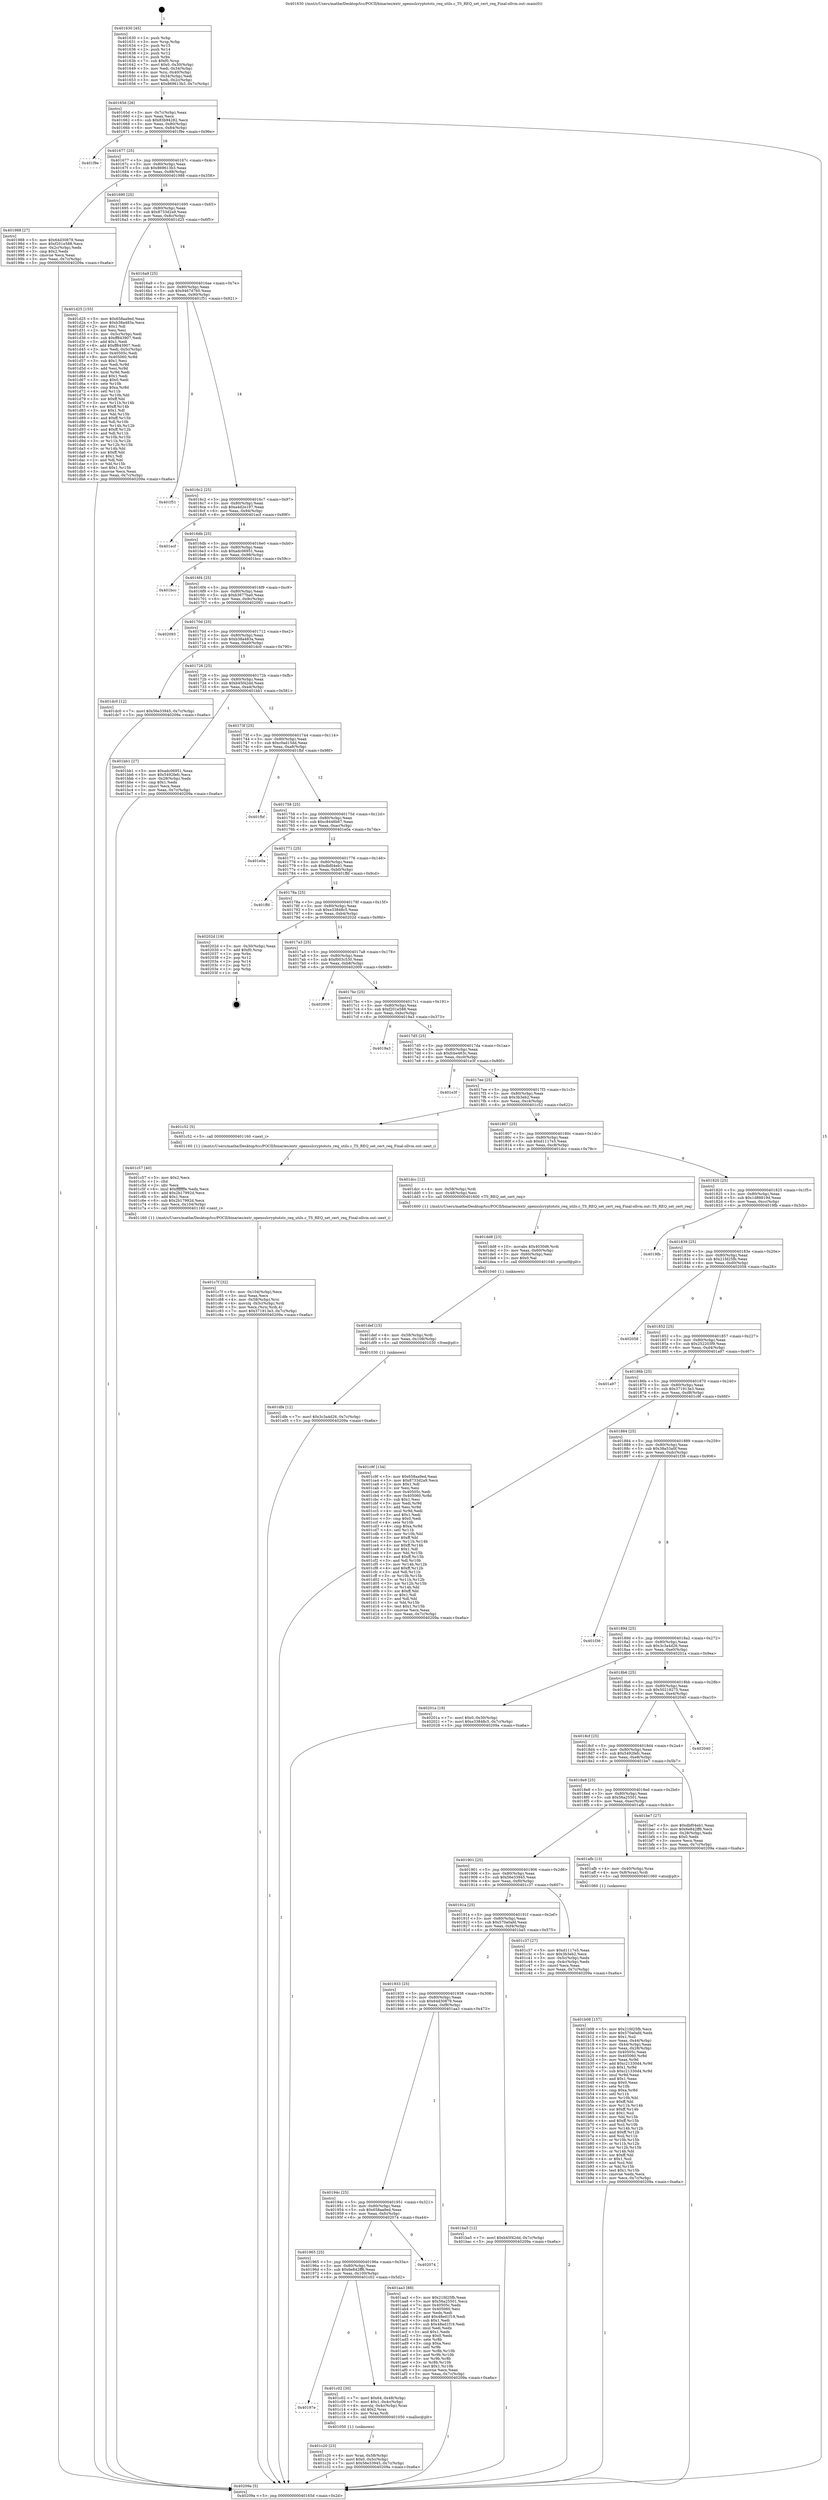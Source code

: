 digraph "0x401630" {
  label = "0x401630 (/mnt/c/Users/mathe/Desktop/tcc/POCII/binaries/extr_opensslcryptotsts_req_utils.c_TS_REQ_set_cert_req_Final-ollvm.out::main(0))"
  labelloc = "t"
  node[shape=record]

  Entry [label="",width=0.3,height=0.3,shape=circle,fillcolor=black,style=filled]
  "0x40165d" [label="{
     0x40165d [26]\l
     | [instrs]\l
     &nbsp;&nbsp;0x40165d \<+3\>: mov -0x7c(%rbp),%eax\l
     &nbsp;&nbsp;0x401660 \<+2\>: mov %eax,%ecx\l
     &nbsp;&nbsp;0x401662 \<+6\>: sub $0x83b94282,%ecx\l
     &nbsp;&nbsp;0x401668 \<+3\>: mov %eax,-0x80(%rbp)\l
     &nbsp;&nbsp;0x40166b \<+6\>: mov %ecx,-0x84(%rbp)\l
     &nbsp;&nbsp;0x401671 \<+6\>: je 0000000000401f9e \<main+0x96e\>\l
  }"]
  "0x401f9e" [label="{
     0x401f9e\l
  }", style=dashed]
  "0x401677" [label="{
     0x401677 [25]\l
     | [instrs]\l
     &nbsp;&nbsp;0x401677 \<+5\>: jmp 000000000040167c \<main+0x4c\>\l
     &nbsp;&nbsp;0x40167c \<+3\>: mov -0x80(%rbp),%eax\l
     &nbsp;&nbsp;0x40167f \<+5\>: sub $0x869613b3,%eax\l
     &nbsp;&nbsp;0x401684 \<+6\>: mov %eax,-0x88(%rbp)\l
     &nbsp;&nbsp;0x40168a \<+6\>: je 0000000000401988 \<main+0x358\>\l
  }"]
  Exit [label="",width=0.3,height=0.3,shape=circle,fillcolor=black,style=filled,peripheries=2]
  "0x401988" [label="{
     0x401988 [27]\l
     | [instrs]\l
     &nbsp;&nbsp;0x401988 \<+5\>: mov $0x64d30879,%eax\l
     &nbsp;&nbsp;0x40198d \<+5\>: mov $0xf201e588,%ecx\l
     &nbsp;&nbsp;0x401992 \<+3\>: mov -0x2c(%rbp),%edx\l
     &nbsp;&nbsp;0x401995 \<+3\>: cmp $0x2,%edx\l
     &nbsp;&nbsp;0x401998 \<+3\>: cmovne %ecx,%eax\l
     &nbsp;&nbsp;0x40199b \<+3\>: mov %eax,-0x7c(%rbp)\l
     &nbsp;&nbsp;0x40199e \<+5\>: jmp 000000000040209a \<main+0xa6a\>\l
  }"]
  "0x401690" [label="{
     0x401690 [25]\l
     | [instrs]\l
     &nbsp;&nbsp;0x401690 \<+5\>: jmp 0000000000401695 \<main+0x65\>\l
     &nbsp;&nbsp;0x401695 \<+3\>: mov -0x80(%rbp),%eax\l
     &nbsp;&nbsp;0x401698 \<+5\>: sub $0x8733d2a9,%eax\l
     &nbsp;&nbsp;0x40169d \<+6\>: mov %eax,-0x8c(%rbp)\l
     &nbsp;&nbsp;0x4016a3 \<+6\>: je 0000000000401d25 \<main+0x6f5\>\l
  }"]
  "0x40209a" [label="{
     0x40209a [5]\l
     | [instrs]\l
     &nbsp;&nbsp;0x40209a \<+5\>: jmp 000000000040165d \<main+0x2d\>\l
  }"]
  "0x401630" [label="{
     0x401630 [45]\l
     | [instrs]\l
     &nbsp;&nbsp;0x401630 \<+1\>: push %rbp\l
     &nbsp;&nbsp;0x401631 \<+3\>: mov %rsp,%rbp\l
     &nbsp;&nbsp;0x401634 \<+2\>: push %r15\l
     &nbsp;&nbsp;0x401636 \<+2\>: push %r14\l
     &nbsp;&nbsp;0x401638 \<+2\>: push %r12\l
     &nbsp;&nbsp;0x40163a \<+1\>: push %rbx\l
     &nbsp;&nbsp;0x40163b \<+7\>: sub $0xf0,%rsp\l
     &nbsp;&nbsp;0x401642 \<+7\>: movl $0x0,-0x30(%rbp)\l
     &nbsp;&nbsp;0x401649 \<+3\>: mov %edi,-0x34(%rbp)\l
     &nbsp;&nbsp;0x40164c \<+4\>: mov %rsi,-0x40(%rbp)\l
     &nbsp;&nbsp;0x401650 \<+3\>: mov -0x34(%rbp),%edi\l
     &nbsp;&nbsp;0x401653 \<+3\>: mov %edi,-0x2c(%rbp)\l
     &nbsp;&nbsp;0x401656 \<+7\>: movl $0x869613b3,-0x7c(%rbp)\l
  }"]
  "0x401dfe" [label="{
     0x401dfe [12]\l
     | [instrs]\l
     &nbsp;&nbsp;0x401dfe \<+7\>: movl $0x3c3a4d26,-0x7c(%rbp)\l
     &nbsp;&nbsp;0x401e05 \<+5\>: jmp 000000000040209a \<main+0xa6a\>\l
  }"]
  "0x401d25" [label="{
     0x401d25 [155]\l
     | [instrs]\l
     &nbsp;&nbsp;0x401d25 \<+5\>: mov $0x658aa9ed,%eax\l
     &nbsp;&nbsp;0x401d2a \<+5\>: mov $0xb38a483a,%ecx\l
     &nbsp;&nbsp;0x401d2f \<+2\>: mov $0x1,%dl\l
     &nbsp;&nbsp;0x401d31 \<+2\>: xor %esi,%esi\l
     &nbsp;&nbsp;0x401d33 \<+3\>: mov -0x5c(%rbp),%edi\l
     &nbsp;&nbsp;0x401d36 \<+6\>: sub $0xff843907,%edi\l
     &nbsp;&nbsp;0x401d3c \<+3\>: add $0x1,%edi\l
     &nbsp;&nbsp;0x401d3f \<+6\>: add $0xff843907,%edi\l
     &nbsp;&nbsp;0x401d45 \<+3\>: mov %edi,-0x5c(%rbp)\l
     &nbsp;&nbsp;0x401d48 \<+7\>: mov 0x40505c,%edi\l
     &nbsp;&nbsp;0x401d4f \<+8\>: mov 0x405060,%r8d\l
     &nbsp;&nbsp;0x401d57 \<+3\>: sub $0x1,%esi\l
     &nbsp;&nbsp;0x401d5a \<+3\>: mov %edi,%r9d\l
     &nbsp;&nbsp;0x401d5d \<+3\>: add %esi,%r9d\l
     &nbsp;&nbsp;0x401d60 \<+4\>: imul %r9d,%edi\l
     &nbsp;&nbsp;0x401d64 \<+3\>: and $0x1,%edi\l
     &nbsp;&nbsp;0x401d67 \<+3\>: cmp $0x0,%edi\l
     &nbsp;&nbsp;0x401d6a \<+4\>: sete %r10b\l
     &nbsp;&nbsp;0x401d6e \<+4\>: cmp $0xa,%r8d\l
     &nbsp;&nbsp;0x401d72 \<+4\>: setl %r11b\l
     &nbsp;&nbsp;0x401d76 \<+3\>: mov %r10b,%bl\l
     &nbsp;&nbsp;0x401d79 \<+3\>: xor $0xff,%bl\l
     &nbsp;&nbsp;0x401d7c \<+3\>: mov %r11b,%r14b\l
     &nbsp;&nbsp;0x401d7f \<+4\>: xor $0xff,%r14b\l
     &nbsp;&nbsp;0x401d83 \<+3\>: xor $0x1,%dl\l
     &nbsp;&nbsp;0x401d86 \<+3\>: mov %bl,%r15b\l
     &nbsp;&nbsp;0x401d89 \<+4\>: and $0xff,%r15b\l
     &nbsp;&nbsp;0x401d8d \<+3\>: and %dl,%r10b\l
     &nbsp;&nbsp;0x401d90 \<+3\>: mov %r14b,%r12b\l
     &nbsp;&nbsp;0x401d93 \<+4\>: and $0xff,%r12b\l
     &nbsp;&nbsp;0x401d97 \<+3\>: and %dl,%r11b\l
     &nbsp;&nbsp;0x401d9a \<+3\>: or %r10b,%r15b\l
     &nbsp;&nbsp;0x401d9d \<+3\>: or %r11b,%r12b\l
     &nbsp;&nbsp;0x401da0 \<+3\>: xor %r12b,%r15b\l
     &nbsp;&nbsp;0x401da3 \<+3\>: or %r14b,%bl\l
     &nbsp;&nbsp;0x401da6 \<+3\>: xor $0xff,%bl\l
     &nbsp;&nbsp;0x401da9 \<+3\>: or $0x1,%dl\l
     &nbsp;&nbsp;0x401dac \<+2\>: and %dl,%bl\l
     &nbsp;&nbsp;0x401dae \<+3\>: or %bl,%r15b\l
     &nbsp;&nbsp;0x401db1 \<+4\>: test $0x1,%r15b\l
     &nbsp;&nbsp;0x401db5 \<+3\>: cmovne %ecx,%eax\l
     &nbsp;&nbsp;0x401db8 \<+3\>: mov %eax,-0x7c(%rbp)\l
     &nbsp;&nbsp;0x401dbb \<+5\>: jmp 000000000040209a \<main+0xa6a\>\l
  }"]
  "0x4016a9" [label="{
     0x4016a9 [25]\l
     | [instrs]\l
     &nbsp;&nbsp;0x4016a9 \<+5\>: jmp 00000000004016ae \<main+0x7e\>\l
     &nbsp;&nbsp;0x4016ae \<+3\>: mov -0x80(%rbp),%eax\l
     &nbsp;&nbsp;0x4016b1 \<+5\>: sub $0x9467d760,%eax\l
     &nbsp;&nbsp;0x4016b6 \<+6\>: mov %eax,-0x90(%rbp)\l
     &nbsp;&nbsp;0x4016bc \<+6\>: je 0000000000401f51 \<main+0x921\>\l
  }"]
  "0x401def" [label="{
     0x401def [15]\l
     | [instrs]\l
     &nbsp;&nbsp;0x401def \<+4\>: mov -0x58(%rbp),%rdi\l
     &nbsp;&nbsp;0x401df3 \<+6\>: mov %eax,-0x108(%rbp)\l
     &nbsp;&nbsp;0x401df9 \<+5\>: call 0000000000401030 \<free@plt\>\l
     | [calls]\l
     &nbsp;&nbsp;0x401030 \{1\} (unknown)\l
  }"]
  "0x401f51" [label="{
     0x401f51\l
  }", style=dashed]
  "0x4016c2" [label="{
     0x4016c2 [25]\l
     | [instrs]\l
     &nbsp;&nbsp;0x4016c2 \<+5\>: jmp 00000000004016c7 \<main+0x97\>\l
     &nbsp;&nbsp;0x4016c7 \<+3\>: mov -0x80(%rbp),%eax\l
     &nbsp;&nbsp;0x4016ca \<+5\>: sub $0xa4d2e197,%eax\l
     &nbsp;&nbsp;0x4016cf \<+6\>: mov %eax,-0x94(%rbp)\l
     &nbsp;&nbsp;0x4016d5 \<+6\>: je 0000000000401ecf \<main+0x89f\>\l
  }"]
  "0x401dd8" [label="{
     0x401dd8 [23]\l
     | [instrs]\l
     &nbsp;&nbsp;0x401dd8 \<+10\>: movabs $0x4030d6,%rdi\l
     &nbsp;&nbsp;0x401de2 \<+3\>: mov %eax,-0x60(%rbp)\l
     &nbsp;&nbsp;0x401de5 \<+3\>: mov -0x60(%rbp),%esi\l
     &nbsp;&nbsp;0x401de8 \<+2\>: mov $0x0,%al\l
     &nbsp;&nbsp;0x401dea \<+5\>: call 0000000000401040 \<printf@plt\>\l
     | [calls]\l
     &nbsp;&nbsp;0x401040 \{1\} (unknown)\l
  }"]
  "0x401ecf" [label="{
     0x401ecf\l
  }", style=dashed]
  "0x4016db" [label="{
     0x4016db [25]\l
     | [instrs]\l
     &nbsp;&nbsp;0x4016db \<+5\>: jmp 00000000004016e0 \<main+0xb0\>\l
     &nbsp;&nbsp;0x4016e0 \<+3\>: mov -0x80(%rbp),%eax\l
     &nbsp;&nbsp;0x4016e3 \<+5\>: sub $0xadc06951,%eax\l
     &nbsp;&nbsp;0x4016e8 \<+6\>: mov %eax,-0x98(%rbp)\l
     &nbsp;&nbsp;0x4016ee \<+6\>: je 0000000000401bcc \<main+0x59c\>\l
  }"]
  "0x401c7f" [label="{
     0x401c7f [32]\l
     | [instrs]\l
     &nbsp;&nbsp;0x401c7f \<+6\>: mov -0x104(%rbp),%ecx\l
     &nbsp;&nbsp;0x401c85 \<+3\>: imul %eax,%ecx\l
     &nbsp;&nbsp;0x401c88 \<+4\>: mov -0x58(%rbp),%rsi\l
     &nbsp;&nbsp;0x401c8c \<+4\>: movslq -0x5c(%rbp),%rdi\l
     &nbsp;&nbsp;0x401c90 \<+3\>: mov %ecx,(%rsi,%rdi,4)\l
     &nbsp;&nbsp;0x401c93 \<+7\>: movl $0x371913e3,-0x7c(%rbp)\l
     &nbsp;&nbsp;0x401c9a \<+5\>: jmp 000000000040209a \<main+0xa6a\>\l
  }"]
  "0x401bcc" [label="{
     0x401bcc\l
  }", style=dashed]
  "0x4016f4" [label="{
     0x4016f4 [25]\l
     | [instrs]\l
     &nbsp;&nbsp;0x4016f4 \<+5\>: jmp 00000000004016f9 \<main+0xc9\>\l
     &nbsp;&nbsp;0x4016f9 \<+3\>: mov -0x80(%rbp),%eax\l
     &nbsp;&nbsp;0x4016fc \<+5\>: sub $0xb3677ba0,%eax\l
     &nbsp;&nbsp;0x401701 \<+6\>: mov %eax,-0x9c(%rbp)\l
     &nbsp;&nbsp;0x401707 \<+6\>: je 0000000000402093 \<main+0xa63\>\l
  }"]
  "0x401c57" [label="{
     0x401c57 [40]\l
     | [instrs]\l
     &nbsp;&nbsp;0x401c57 \<+5\>: mov $0x2,%ecx\l
     &nbsp;&nbsp;0x401c5c \<+1\>: cltd\l
     &nbsp;&nbsp;0x401c5d \<+2\>: idiv %ecx\l
     &nbsp;&nbsp;0x401c5f \<+6\>: imul $0xfffffffe,%edx,%ecx\l
     &nbsp;&nbsp;0x401c65 \<+6\>: add $0x2b17992d,%ecx\l
     &nbsp;&nbsp;0x401c6b \<+3\>: add $0x1,%ecx\l
     &nbsp;&nbsp;0x401c6e \<+6\>: sub $0x2b17992d,%ecx\l
     &nbsp;&nbsp;0x401c74 \<+6\>: mov %ecx,-0x104(%rbp)\l
     &nbsp;&nbsp;0x401c7a \<+5\>: call 0000000000401160 \<next_i\>\l
     | [calls]\l
     &nbsp;&nbsp;0x401160 \{1\} (/mnt/c/Users/mathe/Desktop/tcc/POCII/binaries/extr_opensslcryptotsts_req_utils.c_TS_REQ_set_cert_req_Final-ollvm.out::next_i)\l
  }"]
  "0x402093" [label="{
     0x402093\l
  }", style=dashed]
  "0x40170d" [label="{
     0x40170d [25]\l
     | [instrs]\l
     &nbsp;&nbsp;0x40170d \<+5\>: jmp 0000000000401712 \<main+0xe2\>\l
     &nbsp;&nbsp;0x401712 \<+3\>: mov -0x80(%rbp),%eax\l
     &nbsp;&nbsp;0x401715 \<+5\>: sub $0xb38a483a,%eax\l
     &nbsp;&nbsp;0x40171a \<+6\>: mov %eax,-0xa0(%rbp)\l
     &nbsp;&nbsp;0x401720 \<+6\>: je 0000000000401dc0 \<main+0x790\>\l
  }"]
  "0x401c20" [label="{
     0x401c20 [23]\l
     | [instrs]\l
     &nbsp;&nbsp;0x401c20 \<+4\>: mov %rax,-0x58(%rbp)\l
     &nbsp;&nbsp;0x401c24 \<+7\>: movl $0x0,-0x5c(%rbp)\l
     &nbsp;&nbsp;0x401c2b \<+7\>: movl $0x56e33945,-0x7c(%rbp)\l
     &nbsp;&nbsp;0x401c32 \<+5\>: jmp 000000000040209a \<main+0xa6a\>\l
  }"]
  "0x401dc0" [label="{
     0x401dc0 [12]\l
     | [instrs]\l
     &nbsp;&nbsp;0x401dc0 \<+7\>: movl $0x56e33945,-0x7c(%rbp)\l
     &nbsp;&nbsp;0x401dc7 \<+5\>: jmp 000000000040209a \<main+0xa6a\>\l
  }"]
  "0x401726" [label="{
     0x401726 [25]\l
     | [instrs]\l
     &nbsp;&nbsp;0x401726 \<+5\>: jmp 000000000040172b \<main+0xfb\>\l
     &nbsp;&nbsp;0x40172b \<+3\>: mov -0x80(%rbp),%eax\l
     &nbsp;&nbsp;0x40172e \<+5\>: sub $0xb45f42dd,%eax\l
     &nbsp;&nbsp;0x401733 \<+6\>: mov %eax,-0xa4(%rbp)\l
     &nbsp;&nbsp;0x401739 \<+6\>: je 0000000000401bb1 \<main+0x581\>\l
  }"]
  "0x40197e" [label="{
     0x40197e\l
  }", style=dashed]
  "0x401bb1" [label="{
     0x401bb1 [27]\l
     | [instrs]\l
     &nbsp;&nbsp;0x401bb1 \<+5\>: mov $0xadc06951,%eax\l
     &nbsp;&nbsp;0x401bb6 \<+5\>: mov $0x5492fefc,%ecx\l
     &nbsp;&nbsp;0x401bbb \<+3\>: mov -0x28(%rbp),%edx\l
     &nbsp;&nbsp;0x401bbe \<+3\>: cmp $0x1,%edx\l
     &nbsp;&nbsp;0x401bc1 \<+3\>: cmovl %ecx,%eax\l
     &nbsp;&nbsp;0x401bc4 \<+3\>: mov %eax,-0x7c(%rbp)\l
     &nbsp;&nbsp;0x401bc7 \<+5\>: jmp 000000000040209a \<main+0xa6a\>\l
  }"]
  "0x40173f" [label="{
     0x40173f [25]\l
     | [instrs]\l
     &nbsp;&nbsp;0x40173f \<+5\>: jmp 0000000000401744 \<main+0x114\>\l
     &nbsp;&nbsp;0x401744 \<+3\>: mov -0x80(%rbp),%eax\l
     &nbsp;&nbsp;0x401747 \<+5\>: sub $0xc0ad15dd,%eax\l
     &nbsp;&nbsp;0x40174c \<+6\>: mov %eax,-0xa8(%rbp)\l
     &nbsp;&nbsp;0x401752 \<+6\>: je 0000000000401fbf \<main+0x98f\>\l
  }"]
  "0x401c02" [label="{
     0x401c02 [30]\l
     | [instrs]\l
     &nbsp;&nbsp;0x401c02 \<+7\>: movl $0x64,-0x48(%rbp)\l
     &nbsp;&nbsp;0x401c09 \<+7\>: movl $0x1,-0x4c(%rbp)\l
     &nbsp;&nbsp;0x401c10 \<+4\>: movslq -0x4c(%rbp),%rax\l
     &nbsp;&nbsp;0x401c14 \<+4\>: shl $0x2,%rax\l
     &nbsp;&nbsp;0x401c18 \<+3\>: mov %rax,%rdi\l
     &nbsp;&nbsp;0x401c1b \<+5\>: call 0000000000401050 \<malloc@plt\>\l
     | [calls]\l
     &nbsp;&nbsp;0x401050 \{1\} (unknown)\l
  }"]
  "0x401fbf" [label="{
     0x401fbf\l
  }", style=dashed]
  "0x401758" [label="{
     0x401758 [25]\l
     | [instrs]\l
     &nbsp;&nbsp;0x401758 \<+5\>: jmp 000000000040175d \<main+0x12d\>\l
     &nbsp;&nbsp;0x40175d \<+3\>: mov -0x80(%rbp),%eax\l
     &nbsp;&nbsp;0x401760 \<+5\>: sub $0xc8446b67,%eax\l
     &nbsp;&nbsp;0x401765 \<+6\>: mov %eax,-0xac(%rbp)\l
     &nbsp;&nbsp;0x40176b \<+6\>: je 0000000000401e0a \<main+0x7da\>\l
  }"]
  "0x401965" [label="{
     0x401965 [25]\l
     | [instrs]\l
     &nbsp;&nbsp;0x401965 \<+5\>: jmp 000000000040196a \<main+0x33a\>\l
     &nbsp;&nbsp;0x40196a \<+3\>: mov -0x80(%rbp),%eax\l
     &nbsp;&nbsp;0x40196d \<+5\>: sub $0x6e842ff6,%eax\l
     &nbsp;&nbsp;0x401972 \<+6\>: mov %eax,-0x100(%rbp)\l
     &nbsp;&nbsp;0x401978 \<+6\>: je 0000000000401c02 \<main+0x5d2\>\l
  }"]
  "0x401e0a" [label="{
     0x401e0a\l
  }", style=dashed]
  "0x401771" [label="{
     0x401771 [25]\l
     | [instrs]\l
     &nbsp;&nbsp;0x401771 \<+5\>: jmp 0000000000401776 \<main+0x146\>\l
     &nbsp;&nbsp;0x401776 \<+3\>: mov -0x80(%rbp),%eax\l
     &nbsp;&nbsp;0x401779 \<+5\>: sub $0xdbf04eb1,%eax\l
     &nbsp;&nbsp;0x40177e \<+6\>: mov %eax,-0xb0(%rbp)\l
     &nbsp;&nbsp;0x401784 \<+6\>: je 0000000000401ffd \<main+0x9cd\>\l
  }"]
  "0x402074" [label="{
     0x402074\l
  }", style=dashed]
  "0x401ffd" [label="{
     0x401ffd\l
  }", style=dashed]
  "0x40178a" [label="{
     0x40178a [25]\l
     | [instrs]\l
     &nbsp;&nbsp;0x40178a \<+5\>: jmp 000000000040178f \<main+0x15f\>\l
     &nbsp;&nbsp;0x40178f \<+3\>: mov -0x80(%rbp),%eax\l
     &nbsp;&nbsp;0x401792 \<+5\>: sub $0xe33848c5,%eax\l
     &nbsp;&nbsp;0x401797 \<+6\>: mov %eax,-0xb4(%rbp)\l
     &nbsp;&nbsp;0x40179d \<+6\>: je 000000000040202d \<main+0x9fd\>\l
  }"]
  "0x401b08" [label="{
     0x401b08 [157]\l
     | [instrs]\l
     &nbsp;&nbsp;0x401b08 \<+5\>: mov $0x21fd25fb,%ecx\l
     &nbsp;&nbsp;0x401b0d \<+5\>: mov $0x570a0afd,%edx\l
     &nbsp;&nbsp;0x401b12 \<+3\>: mov $0x1,%sil\l
     &nbsp;&nbsp;0x401b15 \<+3\>: mov %eax,-0x44(%rbp)\l
     &nbsp;&nbsp;0x401b18 \<+3\>: mov -0x44(%rbp),%eax\l
     &nbsp;&nbsp;0x401b1b \<+3\>: mov %eax,-0x28(%rbp)\l
     &nbsp;&nbsp;0x401b1e \<+7\>: mov 0x40505c,%eax\l
     &nbsp;&nbsp;0x401b25 \<+8\>: mov 0x405060,%r8d\l
     &nbsp;&nbsp;0x401b2d \<+3\>: mov %eax,%r9d\l
     &nbsp;&nbsp;0x401b30 \<+7\>: add $0xc21330d4,%r9d\l
     &nbsp;&nbsp;0x401b37 \<+4\>: sub $0x1,%r9d\l
     &nbsp;&nbsp;0x401b3b \<+7\>: sub $0xc21330d4,%r9d\l
     &nbsp;&nbsp;0x401b42 \<+4\>: imul %r9d,%eax\l
     &nbsp;&nbsp;0x401b46 \<+3\>: and $0x1,%eax\l
     &nbsp;&nbsp;0x401b49 \<+3\>: cmp $0x0,%eax\l
     &nbsp;&nbsp;0x401b4c \<+4\>: sete %r10b\l
     &nbsp;&nbsp;0x401b50 \<+4\>: cmp $0xa,%r8d\l
     &nbsp;&nbsp;0x401b54 \<+4\>: setl %r11b\l
     &nbsp;&nbsp;0x401b58 \<+3\>: mov %r10b,%bl\l
     &nbsp;&nbsp;0x401b5b \<+3\>: xor $0xff,%bl\l
     &nbsp;&nbsp;0x401b5e \<+3\>: mov %r11b,%r14b\l
     &nbsp;&nbsp;0x401b61 \<+4\>: xor $0xff,%r14b\l
     &nbsp;&nbsp;0x401b65 \<+4\>: xor $0x1,%sil\l
     &nbsp;&nbsp;0x401b69 \<+3\>: mov %bl,%r15b\l
     &nbsp;&nbsp;0x401b6c \<+4\>: and $0xff,%r15b\l
     &nbsp;&nbsp;0x401b70 \<+3\>: and %sil,%r10b\l
     &nbsp;&nbsp;0x401b73 \<+3\>: mov %r14b,%r12b\l
     &nbsp;&nbsp;0x401b76 \<+4\>: and $0xff,%r12b\l
     &nbsp;&nbsp;0x401b7a \<+3\>: and %sil,%r11b\l
     &nbsp;&nbsp;0x401b7d \<+3\>: or %r10b,%r15b\l
     &nbsp;&nbsp;0x401b80 \<+3\>: or %r11b,%r12b\l
     &nbsp;&nbsp;0x401b83 \<+3\>: xor %r12b,%r15b\l
     &nbsp;&nbsp;0x401b86 \<+3\>: or %r14b,%bl\l
     &nbsp;&nbsp;0x401b89 \<+3\>: xor $0xff,%bl\l
     &nbsp;&nbsp;0x401b8c \<+4\>: or $0x1,%sil\l
     &nbsp;&nbsp;0x401b90 \<+3\>: and %sil,%bl\l
     &nbsp;&nbsp;0x401b93 \<+3\>: or %bl,%r15b\l
     &nbsp;&nbsp;0x401b96 \<+4\>: test $0x1,%r15b\l
     &nbsp;&nbsp;0x401b9a \<+3\>: cmovne %edx,%ecx\l
     &nbsp;&nbsp;0x401b9d \<+3\>: mov %ecx,-0x7c(%rbp)\l
     &nbsp;&nbsp;0x401ba0 \<+5\>: jmp 000000000040209a \<main+0xa6a\>\l
  }"]
  "0x40202d" [label="{
     0x40202d [19]\l
     | [instrs]\l
     &nbsp;&nbsp;0x40202d \<+3\>: mov -0x30(%rbp),%eax\l
     &nbsp;&nbsp;0x402030 \<+7\>: add $0xf0,%rsp\l
     &nbsp;&nbsp;0x402037 \<+1\>: pop %rbx\l
     &nbsp;&nbsp;0x402038 \<+2\>: pop %r12\l
     &nbsp;&nbsp;0x40203a \<+2\>: pop %r14\l
     &nbsp;&nbsp;0x40203c \<+2\>: pop %r15\l
     &nbsp;&nbsp;0x40203e \<+1\>: pop %rbp\l
     &nbsp;&nbsp;0x40203f \<+1\>: ret\l
  }"]
  "0x4017a3" [label="{
     0x4017a3 [25]\l
     | [instrs]\l
     &nbsp;&nbsp;0x4017a3 \<+5\>: jmp 00000000004017a8 \<main+0x178\>\l
     &nbsp;&nbsp;0x4017a8 \<+3\>: mov -0x80(%rbp),%eax\l
     &nbsp;&nbsp;0x4017ab \<+5\>: sub $0xf003c530,%eax\l
     &nbsp;&nbsp;0x4017b0 \<+6\>: mov %eax,-0xb8(%rbp)\l
     &nbsp;&nbsp;0x4017b6 \<+6\>: je 0000000000402009 \<main+0x9d9\>\l
  }"]
  "0x40194c" [label="{
     0x40194c [25]\l
     | [instrs]\l
     &nbsp;&nbsp;0x40194c \<+5\>: jmp 0000000000401951 \<main+0x321\>\l
     &nbsp;&nbsp;0x401951 \<+3\>: mov -0x80(%rbp),%eax\l
     &nbsp;&nbsp;0x401954 \<+5\>: sub $0x658aa9ed,%eax\l
     &nbsp;&nbsp;0x401959 \<+6\>: mov %eax,-0xfc(%rbp)\l
     &nbsp;&nbsp;0x40195f \<+6\>: je 0000000000402074 \<main+0xa44\>\l
  }"]
  "0x402009" [label="{
     0x402009\l
  }", style=dashed]
  "0x4017bc" [label="{
     0x4017bc [25]\l
     | [instrs]\l
     &nbsp;&nbsp;0x4017bc \<+5\>: jmp 00000000004017c1 \<main+0x191\>\l
     &nbsp;&nbsp;0x4017c1 \<+3\>: mov -0x80(%rbp),%eax\l
     &nbsp;&nbsp;0x4017c4 \<+5\>: sub $0xf201e588,%eax\l
     &nbsp;&nbsp;0x4017c9 \<+6\>: mov %eax,-0xbc(%rbp)\l
     &nbsp;&nbsp;0x4017cf \<+6\>: je 00000000004019a3 \<main+0x373\>\l
  }"]
  "0x401aa3" [label="{
     0x401aa3 [88]\l
     | [instrs]\l
     &nbsp;&nbsp;0x401aa3 \<+5\>: mov $0x21fd25fb,%eax\l
     &nbsp;&nbsp;0x401aa8 \<+5\>: mov $0x56a25501,%ecx\l
     &nbsp;&nbsp;0x401aad \<+7\>: mov 0x40505c,%edx\l
     &nbsp;&nbsp;0x401ab4 \<+7\>: mov 0x405060,%esi\l
     &nbsp;&nbsp;0x401abb \<+2\>: mov %edx,%edi\l
     &nbsp;&nbsp;0x401abd \<+6\>: add $0x48ed1f19,%edi\l
     &nbsp;&nbsp;0x401ac3 \<+3\>: sub $0x1,%edi\l
     &nbsp;&nbsp;0x401ac6 \<+6\>: sub $0x48ed1f19,%edi\l
     &nbsp;&nbsp;0x401acc \<+3\>: imul %edi,%edx\l
     &nbsp;&nbsp;0x401acf \<+3\>: and $0x1,%edx\l
     &nbsp;&nbsp;0x401ad2 \<+3\>: cmp $0x0,%edx\l
     &nbsp;&nbsp;0x401ad5 \<+4\>: sete %r8b\l
     &nbsp;&nbsp;0x401ad9 \<+3\>: cmp $0xa,%esi\l
     &nbsp;&nbsp;0x401adc \<+4\>: setl %r9b\l
     &nbsp;&nbsp;0x401ae0 \<+3\>: mov %r8b,%r10b\l
     &nbsp;&nbsp;0x401ae3 \<+3\>: and %r9b,%r10b\l
     &nbsp;&nbsp;0x401ae6 \<+3\>: xor %r9b,%r8b\l
     &nbsp;&nbsp;0x401ae9 \<+3\>: or %r8b,%r10b\l
     &nbsp;&nbsp;0x401aec \<+4\>: test $0x1,%r10b\l
     &nbsp;&nbsp;0x401af0 \<+3\>: cmovne %ecx,%eax\l
     &nbsp;&nbsp;0x401af3 \<+3\>: mov %eax,-0x7c(%rbp)\l
     &nbsp;&nbsp;0x401af6 \<+5\>: jmp 000000000040209a \<main+0xa6a\>\l
  }"]
  "0x4019a3" [label="{
     0x4019a3\l
  }", style=dashed]
  "0x4017d5" [label="{
     0x4017d5 [25]\l
     | [instrs]\l
     &nbsp;&nbsp;0x4017d5 \<+5\>: jmp 00000000004017da \<main+0x1aa\>\l
     &nbsp;&nbsp;0x4017da \<+3\>: mov -0x80(%rbp),%eax\l
     &nbsp;&nbsp;0x4017dd \<+5\>: sub $0xfcbe463c,%eax\l
     &nbsp;&nbsp;0x4017e2 \<+6\>: mov %eax,-0xc0(%rbp)\l
     &nbsp;&nbsp;0x4017e8 \<+6\>: je 0000000000401e3f \<main+0x80f\>\l
  }"]
  "0x401933" [label="{
     0x401933 [25]\l
     | [instrs]\l
     &nbsp;&nbsp;0x401933 \<+5\>: jmp 0000000000401938 \<main+0x308\>\l
     &nbsp;&nbsp;0x401938 \<+3\>: mov -0x80(%rbp),%eax\l
     &nbsp;&nbsp;0x40193b \<+5\>: sub $0x64d30879,%eax\l
     &nbsp;&nbsp;0x401940 \<+6\>: mov %eax,-0xf8(%rbp)\l
     &nbsp;&nbsp;0x401946 \<+6\>: je 0000000000401aa3 \<main+0x473\>\l
  }"]
  "0x401e3f" [label="{
     0x401e3f\l
  }", style=dashed]
  "0x4017ee" [label="{
     0x4017ee [25]\l
     | [instrs]\l
     &nbsp;&nbsp;0x4017ee \<+5\>: jmp 00000000004017f3 \<main+0x1c3\>\l
     &nbsp;&nbsp;0x4017f3 \<+3\>: mov -0x80(%rbp),%eax\l
     &nbsp;&nbsp;0x4017f6 \<+5\>: sub $0x3b3eb2,%eax\l
     &nbsp;&nbsp;0x4017fb \<+6\>: mov %eax,-0xc4(%rbp)\l
     &nbsp;&nbsp;0x401801 \<+6\>: je 0000000000401c52 \<main+0x622\>\l
  }"]
  "0x401ba5" [label="{
     0x401ba5 [12]\l
     | [instrs]\l
     &nbsp;&nbsp;0x401ba5 \<+7\>: movl $0xb45f42dd,-0x7c(%rbp)\l
     &nbsp;&nbsp;0x401bac \<+5\>: jmp 000000000040209a \<main+0xa6a\>\l
  }"]
  "0x401c52" [label="{
     0x401c52 [5]\l
     | [instrs]\l
     &nbsp;&nbsp;0x401c52 \<+5\>: call 0000000000401160 \<next_i\>\l
     | [calls]\l
     &nbsp;&nbsp;0x401160 \{1\} (/mnt/c/Users/mathe/Desktop/tcc/POCII/binaries/extr_opensslcryptotsts_req_utils.c_TS_REQ_set_cert_req_Final-ollvm.out::next_i)\l
  }"]
  "0x401807" [label="{
     0x401807 [25]\l
     | [instrs]\l
     &nbsp;&nbsp;0x401807 \<+5\>: jmp 000000000040180c \<main+0x1dc\>\l
     &nbsp;&nbsp;0x40180c \<+3\>: mov -0x80(%rbp),%eax\l
     &nbsp;&nbsp;0x40180f \<+5\>: sub $0xd1117e5,%eax\l
     &nbsp;&nbsp;0x401814 \<+6\>: mov %eax,-0xc8(%rbp)\l
     &nbsp;&nbsp;0x40181a \<+6\>: je 0000000000401dcc \<main+0x79c\>\l
  }"]
  "0x40191a" [label="{
     0x40191a [25]\l
     | [instrs]\l
     &nbsp;&nbsp;0x40191a \<+5\>: jmp 000000000040191f \<main+0x2ef\>\l
     &nbsp;&nbsp;0x40191f \<+3\>: mov -0x80(%rbp),%eax\l
     &nbsp;&nbsp;0x401922 \<+5\>: sub $0x570a0afd,%eax\l
     &nbsp;&nbsp;0x401927 \<+6\>: mov %eax,-0xf4(%rbp)\l
     &nbsp;&nbsp;0x40192d \<+6\>: je 0000000000401ba5 \<main+0x575\>\l
  }"]
  "0x401dcc" [label="{
     0x401dcc [12]\l
     | [instrs]\l
     &nbsp;&nbsp;0x401dcc \<+4\>: mov -0x58(%rbp),%rdi\l
     &nbsp;&nbsp;0x401dd0 \<+3\>: mov -0x48(%rbp),%esi\l
     &nbsp;&nbsp;0x401dd3 \<+5\>: call 0000000000401600 \<TS_REQ_set_cert_req\>\l
     | [calls]\l
     &nbsp;&nbsp;0x401600 \{1\} (/mnt/c/Users/mathe/Desktop/tcc/POCII/binaries/extr_opensslcryptotsts_req_utils.c_TS_REQ_set_cert_req_Final-ollvm.out::TS_REQ_set_cert_req)\l
  }"]
  "0x401820" [label="{
     0x401820 [25]\l
     | [instrs]\l
     &nbsp;&nbsp;0x401820 \<+5\>: jmp 0000000000401825 \<main+0x1f5\>\l
     &nbsp;&nbsp;0x401825 \<+3\>: mov -0x80(%rbp),%eax\l
     &nbsp;&nbsp;0x401828 \<+5\>: sub $0x1d88819d,%eax\l
     &nbsp;&nbsp;0x40182d \<+6\>: mov %eax,-0xcc(%rbp)\l
     &nbsp;&nbsp;0x401833 \<+6\>: je 00000000004019fb \<main+0x3cb\>\l
  }"]
  "0x401c37" [label="{
     0x401c37 [27]\l
     | [instrs]\l
     &nbsp;&nbsp;0x401c37 \<+5\>: mov $0xd1117e5,%eax\l
     &nbsp;&nbsp;0x401c3c \<+5\>: mov $0x3b3eb2,%ecx\l
     &nbsp;&nbsp;0x401c41 \<+3\>: mov -0x5c(%rbp),%edx\l
     &nbsp;&nbsp;0x401c44 \<+3\>: cmp -0x4c(%rbp),%edx\l
     &nbsp;&nbsp;0x401c47 \<+3\>: cmovl %ecx,%eax\l
     &nbsp;&nbsp;0x401c4a \<+3\>: mov %eax,-0x7c(%rbp)\l
     &nbsp;&nbsp;0x401c4d \<+5\>: jmp 000000000040209a \<main+0xa6a\>\l
  }"]
  "0x4019fb" [label="{
     0x4019fb\l
  }", style=dashed]
  "0x401839" [label="{
     0x401839 [25]\l
     | [instrs]\l
     &nbsp;&nbsp;0x401839 \<+5\>: jmp 000000000040183e \<main+0x20e\>\l
     &nbsp;&nbsp;0x40183e \<+3\>: mov -0x80(%rbp),%eax\l
     &nbsp;&nbsp;0x401841 \<+5\>: sub $0x21fd25fb,%eax\l
     &nbsp;&nbsp;0x401846 \<+6\>: mov %eax,-0xd0(%rbp)\l
     &nbsp;&nbsp;0x40184c \<+6\>: je 0000000000402058 \<main+0xa28\>\l
  }"]
  "0x401901" [label="{
     0x401901 [25]\l
     | [instrs]\l
     &nbsp;&nbsp;0x401901 \<+5\>: jmp 0000000000401906 \<main+0x2d6\>\l
     &nbsp;&nbsp;0x401906 \<+3\>: mov -0x80(%rbp),%eax\l
     &nbsp;&nbsp;0x401909 \<+5\>: sub $0x56e33945,%eax\l
     &nbsp;&nbsp;0x40190e \<+6\>: mov %eax,-0xf0(%rbp)\l
     &nbsp;&nbsp;0x401914 \<+6\>: je 0000000000401c37 \<main+0x607\>\l
  }"]
  "0x402058" [label="{
     0x402058\l
  }", style=dashed]
  "0x401852" [label="{
     0x401852 [25]\l
     | [instrs]\l
     &nbsp;&nbsp;0x401852 \<+5\>: jmp 0000000000401857 \<main+0x227\>\l
     &nbsp;&nbsp;0x401857 \<+3\>: mov -0x80(%rbp),%eax\l
     &nbsp;&nbsp;0x40185a \<+5\>: sub $0x252203f9,%eax\l
     &nbsp;&nbsp;0x40185f \<+6\>: mov %eax,-0xd4(%rbp)\l
     &nbsp;&nbsp;0x401865 \<+6\>: je 0000000000401a97 \<main+0x467\>\l
  }"]
  "0x401afb" [label="{
     0x401afb [13]\l
     | [instrs]\l
     &nbsp;&nbsp;0x401afb \<+4\>: mov -0x40(%rbp),%rax\l
     &nbsp;&nbsp;0x401aff \<+4\>: mov 0x8(%rax),%rdi\l
     &nbsp;&nbsp;0x401b03 \<+5\>: call 0000000000401060 \<atoi@plt\>\l
     | [calls]\l
     &nbsp;&nbsp;0x401060 \{1\} (unknown)\l
  }"]
  "0x401a97" [label="{
     0x401a97\l
  }", style=dashed]
  "0x40186b" [label="{
     0x40186b [25]\l
     | [instrs]\l
     &nbsp;&nbsp;0x40186b \<+5\>: jmp 0000000000401870 \<main+0x240\>\l
     &nbsp;&nbsp;0x401870 \<+3\>: mov -0x80(%rbp),%eax\l
     &nbsp;&nbsp;0x401873 \<+5\>: sub $0x371913e3,%eax\l
     &nbsp;&nbsp;0x401878 \<+6\>: mov %eax,-0xd8(%rbp)\l
     &nbsp;&nbsp;0x40187e \<+6\>: je 0000000000401c9f \<main+0x66f\>\l
  }"]
  "0x4018e8" [label="{
     0x4018e8 [25]\l
     | [instrs]\l
     &nbsp;&nbsp;0x4018e8 \<+5\>: jmp 00000000004018ed \<main+0x2bd\>\l
     &nbsp;&nbsp;0x4018ed \<+3\>: mov -0x80(%rbp),%eax\l
     &nbsp;&nbsp;0x4018f0 \<+5\>: sub $0x56a25501,%eax\l
     &nbsp;&nbsp;0x4018f5 \<+6\>: mov %eax,-0xec(%rbp)\l
     &nbsp;&nbsp;0x4018fb \<+6\>: je 0000000000401afb \<main+0x4cb\>\l
  }"]
  "0x401c9f" [label="{
     0x401c9f [134]\l
     | [instrs]\l
     &nbsp;&nbsp;0x401c9f \<+5\>: mov $0x658aa9ed,%eax\l
     &nbsp;&nbsp;0x401ca4 \<+5\>: mov $0x8733d2a9,%ecx\l
     &nbsp;&nbsp;0x401ca9 \<+2\>: mov $0x1,%dl\l
     &nbsp;&nbsp;0x401cab \<+2\>: xor %esi,%esi\l
     &nbsp;&nbsp;0x401cad \<+7\>: mov 0x40505c,%edi\l
     &nbsp;&nbsp;0x401cb4 \<+8\>: mov 0x405060,%r8d\l
     &nbsp;&nbsp;0x401cbc \<+3\>: sub $0x1,%esi\l
     &nbsp;&nbsp;0x401cbf \<+3\>: mov %edi,%r9d\l
     &nbsp;&nbsp;0x401cc2 \<+3\>: add %esi,%r9d\l
     &nbsp;&nbsp;0x401cc5 \<+4\>: imul %r9d,%edi\l
     &nbsp;&nbsp;0x401cc9 \<+3\>: and $0x1,%edi\l
     &nbsp;&nbsp;0x401ccc \<+3\>: cmp $0x0,%edi\l
     &nbsp;&nbsp;0x401ccf \<+4\>: sete %r10b\l
     &nbsp;&nbsp;0x401cd3 \<+4\>: cmp $0xa,%r8d\l
     &nbsp;&nbsp;0x401cd7 \<+4\>: setl %r11b\l
     &nbsp;&nbsp;0x401cdb \<+3\>: mov %r10b,%bl\l
     &nbsp;&nbsp;0x401cde \<+3\>: xor $0xff,%bl\l
     &nbsp;&nbsp;0x401ce1 \<+3\>: mov %r11b,%r14b\l
     &nbsp;&nbsp;0x401ce4 \<+4\>: xor $0xff,%r14b\l
     &nbsp;&nbsp;0x401ce8 \<+3\>: xor $0x1,%dl\l
     &nbsp;&nbsp;0x401ceb \<+3\>: mov %bl,%r15b\l
     &nbsp;&nbsp;0x401cee \<+4\>: and $0xff,%r15b\l
     &nbsp;&nbsp;0x401cf2 \<+3\>: and %dl,%r10b\l
     &nbsp;&nbsp;0x401cf5 \<+3\>: mov %r14b,%r12b\l
     &nbsp;&nbsp;0x401cf8 \<+4\>: and $0xff,%r12b\l
     &nbsp;&nbsp;0x401cfc \<+3\>: and %dl,%r11b\l
     &nbsp;&nbsp;0x401cff \<+3\>: or %r10b,%r15b\l
     &nbsp;&nbsp;0x401d02 \<+3\>: or %r11b,%r12b\l
     &nbsp;&nbsp;0x401d05 \<+3\>: xor %r12b,%r15b\l
     &nbsp;&nbsp;0x401d08 \<+3\>: or %r14b,%bl\l
     &nbsp;&nbsp;0x401d0b \<+3\>: xor $0xff,%bl\l
     &nbsp;&nbsp;0x401d0e \<+3\>: or $0x1,%dl\l
     &nbsp;&nbsp;0x401d11 \<+2\>: and %dl,%bl\l
     &nbsp;&nbsp;0x401d13 \<+3\>: or %bl,%r15b\l
     &nbsp;&nbsp;0x401d16 \<+4\>: test $0x1,%r15b\l
     &nbsp;&nbsp;0x401d1a \<+3\>: cmovne %ecx,%eax\l
     &nbsp;&nbsp;0x401d1d \<+3\>: mov %eax,-0x7c(%rbp)\l
     &nbsp;&nbsp;0x401d20 \<+5\>: jmp 000000000040209a \<main+0xa6a\>\l
  }"]
  "0x401884" [label="{
     0x401884 [25]\l
     | [instrs]\l
     &nbsp;&nbsp;0x401884 \<+5\>: jmp 0000000000401889 \<main+0x259\>\l
     &nbsp;&nbsp;0x401889 \<+3\>: mov -0x80(%rbp),%eax\l
     &nbsp;&nbsp;0x40188c \<+5\>: sub $0x38a53a0f,%eax\l
     &nbsp;&nbsp;0x401891 \<+6\>: mov %eax,-0xdc(%rbp)\l
     &nbsp;&nbsp;0x401897 \<+6\>: je 0000000000401f36 \<main+0x906\>\l
  }"]
  "0x401be7" [label="{
     0x401be7 [27]\l
     | [instrs]\l
     &nbsp;&nbsp;0x401be7 \<+5\>: mov $0xdbf04eb1,%eax\l
     &nbsp;&nbsp;0x401bec \<+5\>: mov $0x6e842ff6,%ecx\l
     &nbsp;&nbsp;0x401bf1 \<+3\>: mov -0x28(%rbp),%edx\l
     &nbsp;&nbsp;0x401bf4 \<+3\>: cmp $0x0,%edx\l
     &nbsp;&nbsp;0x401bf7 \<+3\>: cmove %ecx,%eax\l
     &nbsp;&nbsp;0x401bfa \<+3\>: mov %eax,-0x7c(%rbp)\l
     &nbsp;&nbsp;0x401bfd \<+5\>: jmp 000000000040209a \<main+0xa6a\>\l
  }"]
  "0x401f36" [label="{
     0x401f36\l
  }", style=dashed]
  "0x40189d" [label="{
     0x40189d [25]\l
     | [instrs]\l
     &nbsp;&nbsp;0x40189d \<+5\>: jmp 00000000004018a2 \<main+0x272\>\l
     &nbsp;&nbsp;0x4018a2 \<+3\>: mov -0x80(%rbp),%eax\l
     &nbsp;&nbsp;0x4018a5 \<+5\>: sub $0x3c3a4d26,%eax\l
     &nbsp;&nbsp;0x4018aa \<+6\>: mov %eax,-0xe0(%rbp)\l
     &nbsp;&nbsp;0x4018b0 \<+6\>: je 000000000040201a \<main+0x9ea\>\l
  }"]
  "0x4018cf" [label="{
     0x4018cf [25]\l
     | [instrs]\l
     &nbsp;&nbsp;0x4018cf \<+5\>: jmp 00000000004018d4 \<main+0x2a4\>\l
     &nbsp;&nbsp;0x4018d4 \<+3\>: mov -0x80(%rbp),%eax\l
     &nbsp;&nbsp;0x4018d7 \<+5\>: sub $0x5492fefc,%eax\l
     &nbsp;&nbsp;0x4018dc \<+6\>: mov %eax,-0xe8(%rbp)\l
     &nbsp;&nbsp;0x4018e2 \<+6\>: je 0000000000401be7 \<main+0x5b7\>\l
  }"]
  "0x40201a" [label="{
     0x40201a [19]\l
     | [instrs]\l
     &nbsp;&nbsp;0x40201a \<+7\>: movl $0x0,-0x30(%rbp)\l
     &nbsp;&nbsp;0x402021 \<+7\>: movl $0xe33848c5,-0x7c(%rbp)\l
     &nbsp;&nbsp;0x402028 \<+5\>: jmp 000000000040209a \<main+0xa6a\>\l
  }"]
  "0x4018b6" [label="{
     0x4018b6 [25]\l
     | [instrs]\l
     &nbsp;&nbsp;0x4018b6 \<+5\>: jmp 00000000004018bb \<main+0x28b\>\l
     &nbsp;&nbsp;0x4018bb \<+3\>: mov -0x80(%rbp),%eax\l
     &nbsp;&nbsp;0x4018be \<+5\>: sub $0x50218275,%eax\l
     &nbsp;&nbsp;0x4018c3 \<+6\>: mov %eax,-0xe4(%rbp)\l
     &nbsp;&nbsp;0x4018c9 \<+6\>: je 0000000000402040 \<main+0xa10\>\l
  }"]
  "0x402040" [label="{
     0x402040\l
  }", style=dashed]
  Entry -> "0x401630" [label=" 1"]
  "0x40165d" -> "0x401f9e" [label=" 0"]
  "0x40165d" -> "0x401677" [label=" 16"]
  "0x40202d" -> Exit [label=" 1"]
  "0x401677" -> "0x401988" [label=" 1"]
  "0x401677" -> "0x401690" [label=" 15"]
  "0x401988" -> "0x40209a" [label=" 1"]
  "0x401630" -> "0x40165d" [label=" 1"]
  "0x40209a" -> "0x40165d" [label=" 15"]
  "0x40201a" -> "0x40209a" [label=" 1"]
  "0x401690" -> "0x401d25" [label=" 1"]
  "0x401690" -> "0x4016a9" [label=" 14"]
  "0x401dfe" -> "0x40209a" [label=" 1"]
  "0x4016a9" -> "0x401f51" [label=" 0"]
  "0x4016a9" -> "0x4016c2" [label=" 14"]
  "0x401def" -> "0x401dfe" [label=" 1"]
  "0x4016c2" -> "0x401ecf" [label=" 0"]
  "0x4016c2" -> "0x4016db" [label=" 14"]
  "0x401dd8" -> "0x401def" [label=" 1"]
  "0x4016db" -> "0x401bcc" [label=" 0"]
  "0x4016db" -> "0x4016f4" [label=" 14"]
  "0x401dcc" -> "0x401dd8" [label=" 1"]
  "0x4016f4" -> "0x402093" [label=" 0"]
  "0x4016f4" -> "0x40170d" [label=" 14"]
  "0x401dc0" -> "0x40209a" [label=" 1"]
  "0x40170d" -> "0x401dc0" [label=" 1"]
  "0x40170d" -> "0x401726" [label=" 13"]
  "0x401d25" -> "0x40209a" [label=" 1"]
  "0x401726" -> "0x401bb1" [label=" 1"]
  "0x401726" -> "0x40173f" [label=" 12"]
  "0x401c9f" -> "0x40209a" [label=" 1"]
  "0x40173f" -> "0x401fbf" [label=" 0"]
  "0x40173f" -> "0x401758" [label=" 12"]
  "0x401c7f" -> "0x40209a" [label=" 1"]
  "0x401758" -> "0x401e0a" [label=" 0"]
  "0x401758" -> "0x401771" [label=" 12"]
  "0x401c52" -> "0x401c57" [label=" 1"]
  "0x401771" -> "0x401ffd" [label=" 0"]
  "0x401771" -> "0x40178a" [label=" 12"]
  "0x401c37" -> "0x40209a" [label=" 2"]
  "0x40178a" -> "0x40202d" [label=" 1"]
  "0x40178a" -> "0x4017a3" [label=" 11"]
  "0x401c02" -> "0x401c20" [label=" 1"]
  "0x4017a3" -> "0x402009" [label=" 0"]
  "0x4017a3" -> "0x4017bc" [label=" 11"]
  "0x401965" -> "0x40197e" [label=" 0"]
  "0x4017bc" -> "0x4019a3" [label=" 0"]
  "0x4017bc" -> "0x4017d5" [label=" 11"]
  "0x401965" -> "0x401c02" [label=" 1"]
  "0x4017d5" -> "0x401e3f" [label=" 0"]
  "0x4017d5" -> "0x4017ee" [label=" 11"]
  "0x40194c" -> "0x401965" [label=" 1"]
  "0x4017ee" -> "0x401c52" [label=" 1"]
  "0x4017ee" -> "0x401807" [label=" 10"]
  "0x40194c" -> "0x402074" [label=" 0"]
  "0x401807" -> "0x401dcc" [label=" 1"]
  "0x401807" -> "0x401820" [label=" 9"]
  "0x401be7" -> "0x40209a" [label=" 1"]
  "0x401820" -> "0x4019fb" [label=" 0"]
  "0x401820" -> "0x401839" [label=" 9"]
  "0x401bb1" -> "0x40209a" [label=" 1"]
  "0x401839" -> "0x402058" [label=" 0"]
  "0x401839" -> "0x401852" [label=" 9"]
  "0x401b08" -> "0x40209a" [label=" 1"]
  "0x401852" -> "0x401a97" [label=" 0"]
  "0x401852" -> "0x40186b" [label=" 9"]
  "0x401afb" -> "0x401b08" [label=" 1"]
  "0x40186b" -> "0x401c9f" [label=" 1"]
  "0x40186b" -> "0x401884" [label=" 8"]
  "0x401933" -> "0x40194c" [label=" 1"]
  "0x401884" -> "0x401f36" [label=" 0"]
  "0x401884" -> "0x40189d" [label=" 8"]
  "0x401933" -> "0x401aa3" [label=" 1"]
  "0x40189d" -> "0x40201a" [label=" 1"]
  "0x40189d" -> "0x4018b6" [label=" 7"]
  "0x40191a" -> "0x401933" [label=" 2"]
  "0x4018b6" -> "0x402040" [label=" 0"]
  "0x4018b6" -> "0x4018cf" [label=" 7"]
  "0x401c57" -> "0x401c7f" [label=" 1"]
  "0x4018cf" -> "0x401be7" [label=" 1"]
  "0x4018cf" -> "0x4018e8" [label=" 6"]
  "0x401aa3" -> "0x40209a" [label=" 1"]
  "0x4018e8" -> "0x401afb" [label=" 1"]
  "0x4018e8" -> "0x401901" [label=" 5"]
  "0x401ba5" -> "0x40209a" [label=" 1"]
  "0x401901" -> "0x401c37" [label=" 2"]
  "0x401901" -> "0x40191a" [label=" 3"]
  "0x401c20" -> "0x40209a" [label=" 1"]
  "0x40191a" -> "0x401ba5" [label=" 1"]
}
